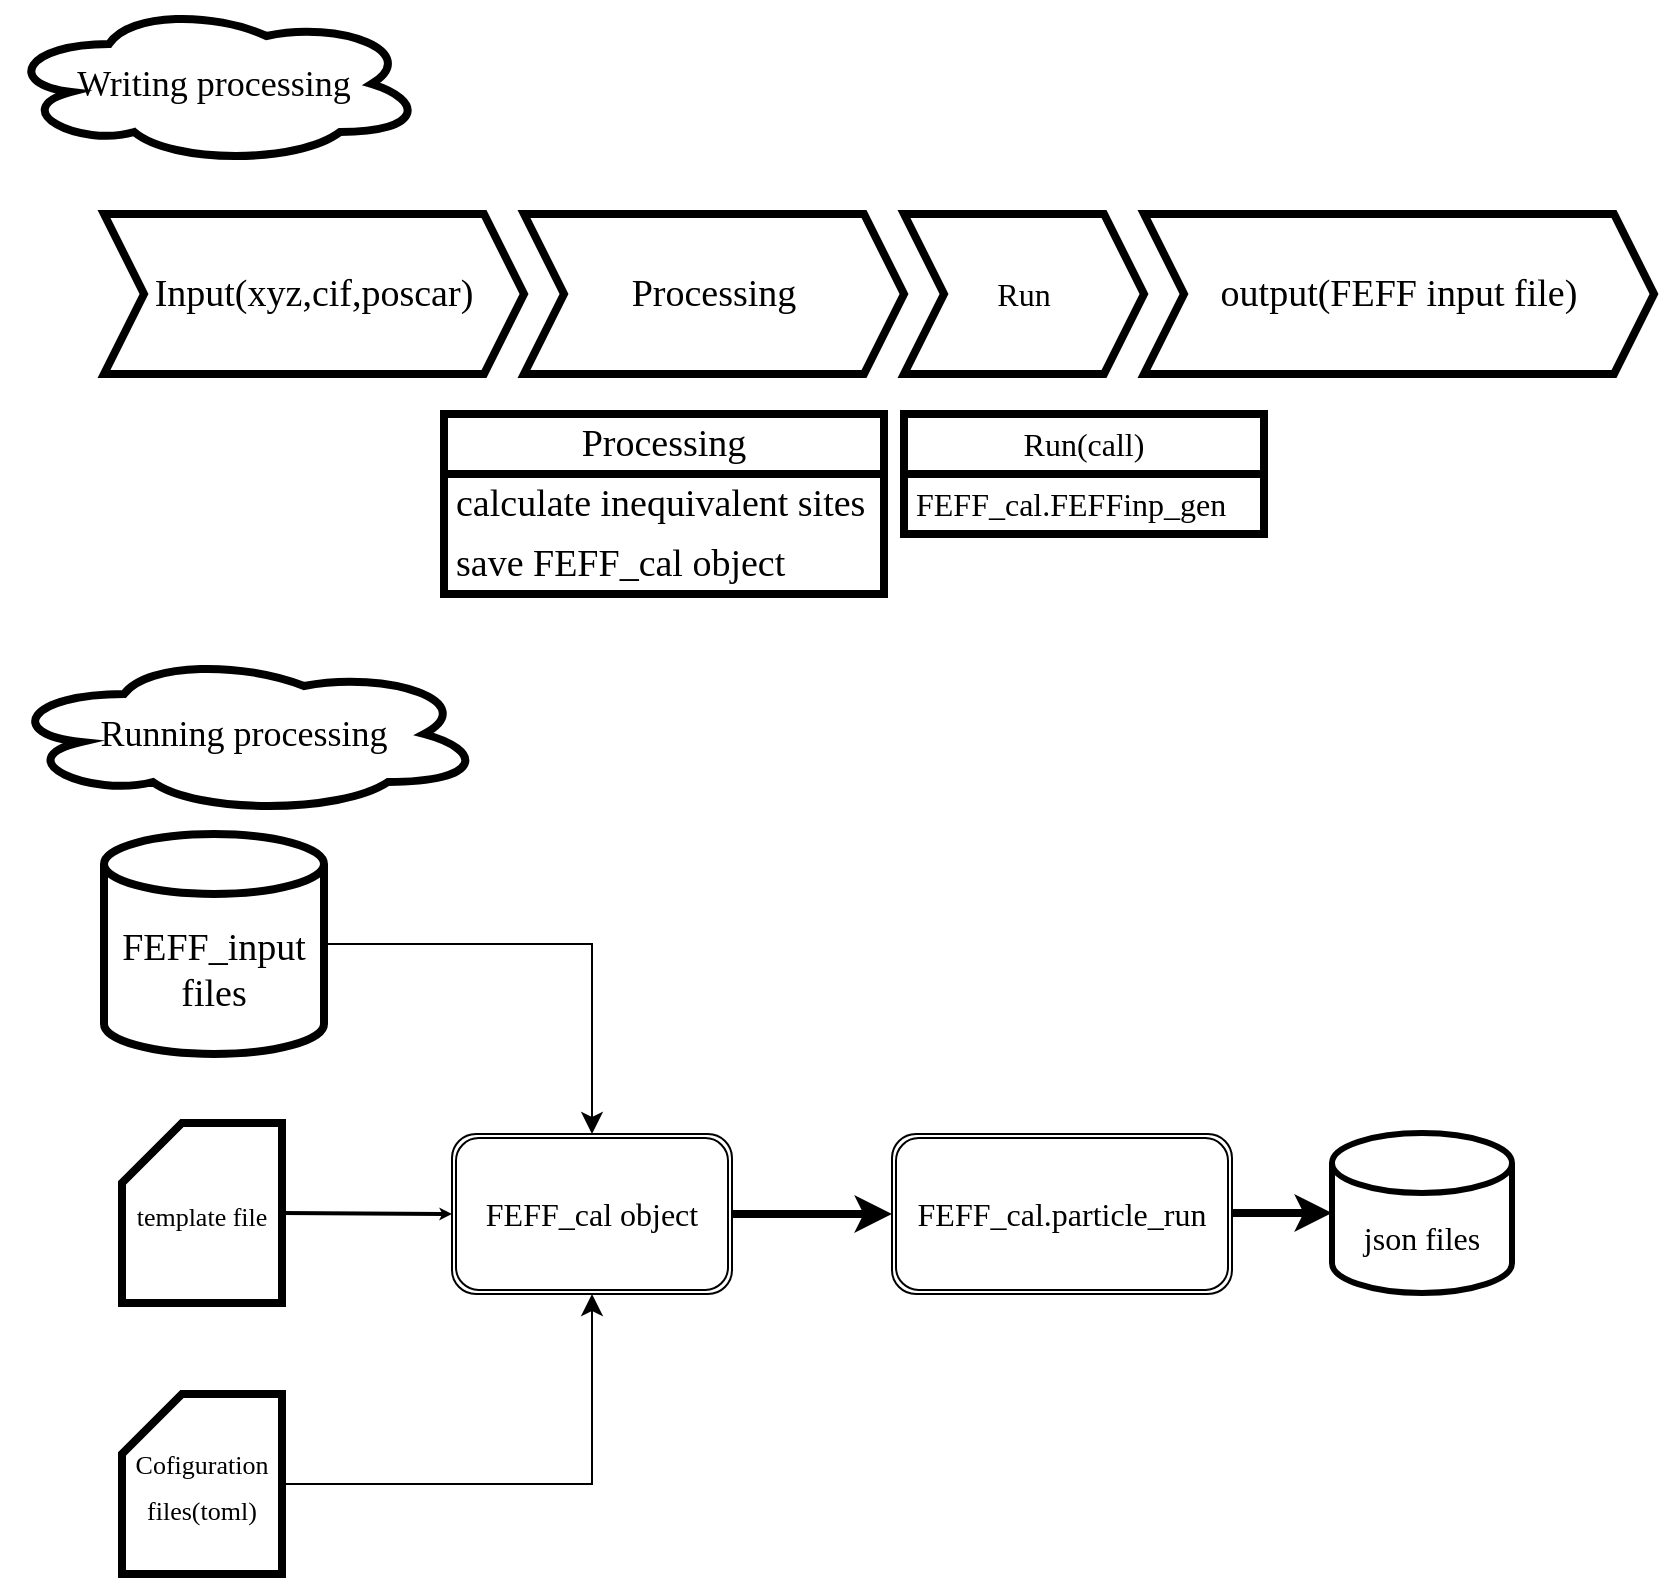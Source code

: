 <mxfile>
    <diagram id="oFFX3POLaC2inU3LoE7P" name="Page-1">
        <mxGraphModel dx="1746" dy="707" grid="1" gridSize="10" guides="1" tooltips="1" connect="1" arrows="1" fold="1" page="1" pageScale="1" pageWidth="850" pageHeight="1100" math="0" shadow="0">
            <root>
                <mxCell id="0"/>
                <mxCell id="1" parent="0"/>
                <mxCell id="4" value="Writing processing" style="ellipse;shape=cloud;whiteSpace=wrap;html=1;strokeWidth=4;fontFamily=Times New Roman;fontSize=18;fillColor=none;" vertex="1" parent="1">
                    <mxGeometry x="-9" y="115" width="210" height="80" as="geometry"/>
                </mxCell>
                <mxCell id="10" value="&lt;font style=&quot;font-size: 19px;&quot;&gt;Input(xyz,cif,poscar)&lt;/font&gt;" style="shape=step;perimeter=stepPerimeter;whiteSpace=wrap;html=1;fixedSize=1;labelBorderColor=none;strokeWidth=4;fontFamily=Times New Roman;fontSize=17;fillColor=none;" vertex="1" parent="1">
                    <mxGeometry x="41" y="220" width="210" height="80" as="geometry"/>
                </mxCell>
                <mxCell id="11" value="Processing" style="shape=step;perimeter=stepPerimeter;whiteSpace=wrap;html=1;fixedSize=1;labelBorderColor=none;strokeWidth=4;fontFamily=Times New Roman;fontSize=19;fillColor=none;" vertex="1" parent="1">
                    <mxGeometry x="251" y="220" width="190" height="80" as="geometry"/>
                </mxCell>
                <mxCell id="12" value="output(FEFF input file)" style="shape=step;perimeter=stepPerimeter;whiteSpace=wrap;html=1;fixedSize=1;labelBorderColor=none;strokeWidth=4;fontFamily=Times New Roman;fontSize=19;fillColor=none;" vertex="1" parent="1">
                    <mxGeometry x="561" y="220" width="255" height="80" as="geometry"/>
                </mxCell>
                <mxCell id="13" value="Running processing" style="ellipse;shape=cloud;whiteSpace=wrap;html=1;strokeWidth=4;fontFamily=Times New Roman;fontSize=18;fillColor=none;" vertex="1" parent="1">
                    <mxGeometry x="-9" y="440" width="240" height="80" as="geometry"/>
                </mxCell>
                <mxCell id="17" value="Processing" style="swimlane;fontStyle=0;childLayout=stackLayout;horizontal=1;startSize=30;horizontalStack=0;resizeParent=1;resizeParentMax=0;resizeLast=0;collapsible=1;marginBottom=0;whiteSpace=wrap;html=1;labelBorderColor=none;strokeWidth=4;fontFamily=Times New Roman;fontSize=19;fillColor=none;" vertex="1" parent="1">
                    <mxGeometry x="211" y="320" width="220" height="90" as="geometry"/>
                </mxCell>
                <mxCell id="18" value="calculate inequivalent sites" style="text;strokeColor=none;fillColor=none;align=left;verticalAlign=middle;spacingLeft=4;spacingRight=4;overflow=hidden;points=[[0,0.5],[1,0.5]];portConstraint=eastwest;rotatable=0;whiteSpace=wrap;html=1;labelBorderColor=none;strokeWidth=4;fontFamily=Times New Roman;fontSize=19;" vertex="1" parent="17">
                    <mxGeometry y="30" width="220" height="30" as="geometry"/>
                </mxCell>
                <mxCell id="19" value="save FEFF_cal object" style="text;strokeColor=none;fillColor=none;align=left;verticalAlign=middle;spacingLeft=4;spacingRight=4;overflow=hidden;points=[[0,0.5],[1,0.5]];portConstraint=eastwest;rotatable=0;whiteSpace=wrap;html=1;labelBorderColor=none;strokeWidth=4;fontFamily=Times New Roman;fontSize=19;" vertex="1" parent="17">
                    <mxGeometry y="60" width="220" height="30" as="geometry"/>
                </mxCell>
                <mxCell id="21" value="FEFF_input files" style="shape=cylinder3;whiteSpace=wrap;html=1;boundedLbl=1;backgroundOutline=1;size=15;labelBorderColor=none;strokeWidth=4;fontFamily=Times New Roman;fontSize=19;fillColor=none;" vertex="1" parent="1">
                    <mxGeometry x="41" y="530" width="110" height="110" as="geometry"/>
                </mxCell>
                <mxCell id="26" value="&lt;font style=&quot;font-size: 13px;&quot;&gt;Cofiguration files(toml)&lt;/font&gt;" style="shape=card;whiteSpace=wrap;html=1;labelBorderColor=none;strokeWidth=4;fontFamily=Times New Roman;fontSize=19;fillColor=none;" vertex="1" parent="1">
                    <mxGeometry x="50" y="810" width="80" height="90" as="geometry"/>
                </mxCell>
                <mxCell id="29" value="&lt;font style=&quot;font-size: 16px;&quot;&gt;FEFF_cal object&lt;/font&gt;" style="shape=ext;double=1;rounded=1;whiteSpace=wrap;html=1;shadow=0;labelBorderColor=none;sketch=0;strokeWidth=1;fontFamily=Times New Roman;fontSize=13;fillColor=none;" vertex="1" parent="1">
                    <mxGeometry x="215" y="680" width="140" height="80" as="geometry"/>
                </mxCell>
                <mxCell id="32" value="" style="edgeStyle=elbowEdgeStyle;elbow=vertical;endArrow=classic;html=1;curved=0;rounded=0;endSize=8;startSize=8;fontFamily=Times New Roman;fontSize=16;entryX=0.5;entryY=0;entryDx=0;entryDy=0;exitX=1;exitY=0.5;exitDx=0;exitDy=0;exitPerimeter=0;" edge="1" parent="1" source="21" target="29">
                    <mxGeometry width="50" height="50" relative="1" as="geometry">
                        <mxPoint x="175" y="720" as="sourcePoint"/>
                        <mxPoint x="225" y="670" as="targetPoint"/>
                        <Array as="points">
                            <mxPoint x="220" y="585"/>
                            <mxPoint x="205" y="720"/>
                        </Array>
                    </mxGeometry>
                </mxCell>
                <mxCell id="33" value="" style="edgeStyle=elbowEdgeStyle;elbow=vertical;endArrow=classic;html=1;curved=0;rounded=0;endSize=8;startSize=8;fontFamily=Times New Roman;fontSize=16;exitX=1;exitY=0.5;exitDx=0;exitDy=0;exitPerimeter=0;entryX=0.5;entryY=1;entryDx=0;entryDy=0;" edge="1" parent="1" source="26" target="29">
                    <mxGeometry width="50" height="50" relative="1" as="geometry">
                        <mxPoint x="115" y="680" as="sourcePoint"/>
                        <mxPoint x="165" y="630" as="targetPoint"/>
                        <Array as="points">
                            <mxPoint x="220" y="855"/>
                        </Array>
                    </mxGeometry>
                </mxCell>
                <mxCell id="34" value="Run" style="shape=step;perimeter=stepPerimeter;whiteSpace=wrap;html=1;fixedSize=1;shadow=0;labelBorderColor=none;sketch=0;strokeWidth=4;fontFamily=Times New Roman;fontSize=16;fillColor=none;" vertex="1" parent="1">
                    <mxGeometry x="441" y="220" width="120" height="80" as="geometry"/>
                </mxCell>
                <mxCell id="35" value="Run(call)" style="swimlane;fontStyle=0;childLayout=stackLayout;horizontal=1;startSize=30;horizontalStack=0;resizeParent=1;resizeParentMax=0;resizeLast=0;collapsible=1;marginBottom=0;whiteSpace=wrap;html=1;shadow=0;labelBorderColor=none;sketch=0;strokeWidth=4;fontFamily=Times New Roman;fontSize=16;fillColor=none;" vertex="1" parent="1">
                    <mxGeometry x="441" y="320" width="180" height="60" as="geometry"/>
                </mxCell>
                <mxCell id="36" value="FEFF_cal.FEFFinp_gen" style="text;strokeColor=none;fillColor=none;align=left;verticalAlign=middle;spacingLeft=4;spacingRight=4;overflow=hidden;points=[[0,0.5],[1,0.5]];portConstraint=eastwest;rotatable=0;whiteSpace=wrap;html=1;shadow=0;labelBorderColor=none;sketch=0;strokeWidth=4;fontFamily=Times New Roman;fontSize=16;" vertex="1" parent="35">
                    <mxGeometry y="30" width="180" height="30" as="geometry"/>
                </mxCell>
                <mxCell id="40" value="FEFF_cal.particle_run" style="shape=ext;double=1;rounded=1;whiteSpace=wrap;html=1;shadow=0;labelBorderColor=none;sketch=0;strokeWidth=1;fontFamily=Times New Roman;fontSize=16;fillColor=none;" vertex="1" parent="1">
                    <mxGeometry x="435" y="680" width="170" height="80" as="geometry"/>
                </mxCell>
                <mxCell id="41" value="" style="endArrow=classic;html=1;fontFamily=Times New Roman;fontSize=16;exitX=1;exitY=0.5;exitDx=0;exitDy=0;entryX=0;entryY=0.5;entryDx=0;entryDy=0;strokeWidth=4;" edge="1" parent="1" source="29" target="40">
                    <mxGeometry width="50" height="50" relative="1" as="geometry">
                        <mxPoint x="425" y="630" as="sourcePoint"/>
                        <mxPoint x="475" y="580" as="targetPoint"/>
                    </mxGeometry>
                </mxCell>
                <mxCell id="42" value="" style="endArrow=classic;html=1;fontFamily=Times New Roman;fontSize=16;exitX=1;exitY=0.5;exitDx=0;exitDy=0;entryX=0;entryY=0.5;entryDx=0;entryDy=0;strokeWidth=4;" edge="1" parent="1" target="43">
                    <mxGeometry width="50" height="50" relative="1" as="geometry">
                        <mxPoint x="605" y="719.5" as="sourcePoint"/>
                        <mxPoint x="685" y="719.5" as="targetPoint"/>
                    </mxGeometry>
                </mxCell>
                <mxCell id="43" value="json files" style="shape=cylinder3;whiteSpace=wrap;html=1;boundedLbl=1;backgroundOutline=1;size=15;shadow=0;labelBorderColor=none;sketch=0;strokeWidth=3;fontFamily=Times New Roman;fontSize=16;fillColor=none;" vertex="1" parent="1">
                    <mxGeometry x="655" y="679.5" width="90" height="80" as="geometry"/>
                </mxCell>
                <mxCell id="44" value="&lt;font style=&quot;font-size: 13px;&quot;&gt;template file&lt;/font&gt;" style="shape=card;whiteSpace=wrap;html=1;labelBorderColor=none;strokeWidth=4;fontFamily=Times New Roman;fontSize=19;fillColor=none;" vertex="1" parent="1">
                    <mxGeometry x="50" y="674.5" width="80" height="90" as="geometry"/>
                </mxCell>
                <mxCell id="46" value="" style="endArrow=classic;html=1;strokeWidth=2;fontFamily=Times New Roman;fontSize=16;startSize=3;endSize=0;exitX=1;exitY=0.5;exitDx=0;exitDy=0;exitPerimeter=0;entryX=0;entryY=0.5;entryDx=0;entryDy=0;" edge="1" parent="1" source="44" target="29">
                    <mxGeometry width="50" height="50" relative="1" as="geometry">
                        <mxPoint x="151" y="744.5" as="sourcePoint"/>
                        <mxPoint x="201" y="694.5" as="targetPoint"/>
                    </mxGeometry>
                </mxCell>
            </root>
        </mxGraphModel>
    </diagram>
</mxfile>